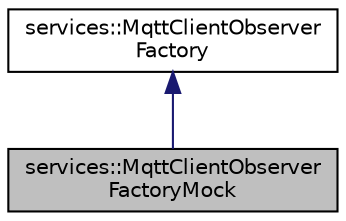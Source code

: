 digraph "services::MqttClientObserverFactoryMock"
{
 // INTERACTIVE_SVG=YES
  edge [fontname="Helvetica",fontsize="10",labelfontname="Helvetica",labelfontsize="10"];
  node [fontname="Helvetica",fontsize="10",shape=record];
  Node0 [label="services::MqttClientObserver\lFactoryMock",height=0.2,width=0.4,color="black", fillcolor="grey75", style="filled", fontcolor="black"];
  Node1 -> Node0 [dir="back",color="midnightblue",fontsize="10",style="solid",fontname="Helvetica"];
  Node1 [label="services::MqttClientObserver\lFactory",height=0.2,width=0.4,color="black", fillcolor="white", style="filled",URL="$d5/dcc/classservices_1_1_mqtt_client_observer_factory.html"];
}
